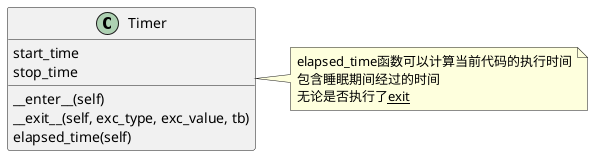 @startuml 1_introduce_software_test

class Timer{
    start_time
    stop_time
    __enter__(self)
    __exit__(self, exc_type, exc_value, tb)
    elapsed_time(self)
}
note right of Timer
    elapsed_time函数可以计算当前代码的执行时间
    包含睡眠期间经过的时间
    无论是否执行了__exit__
end note

@enduml